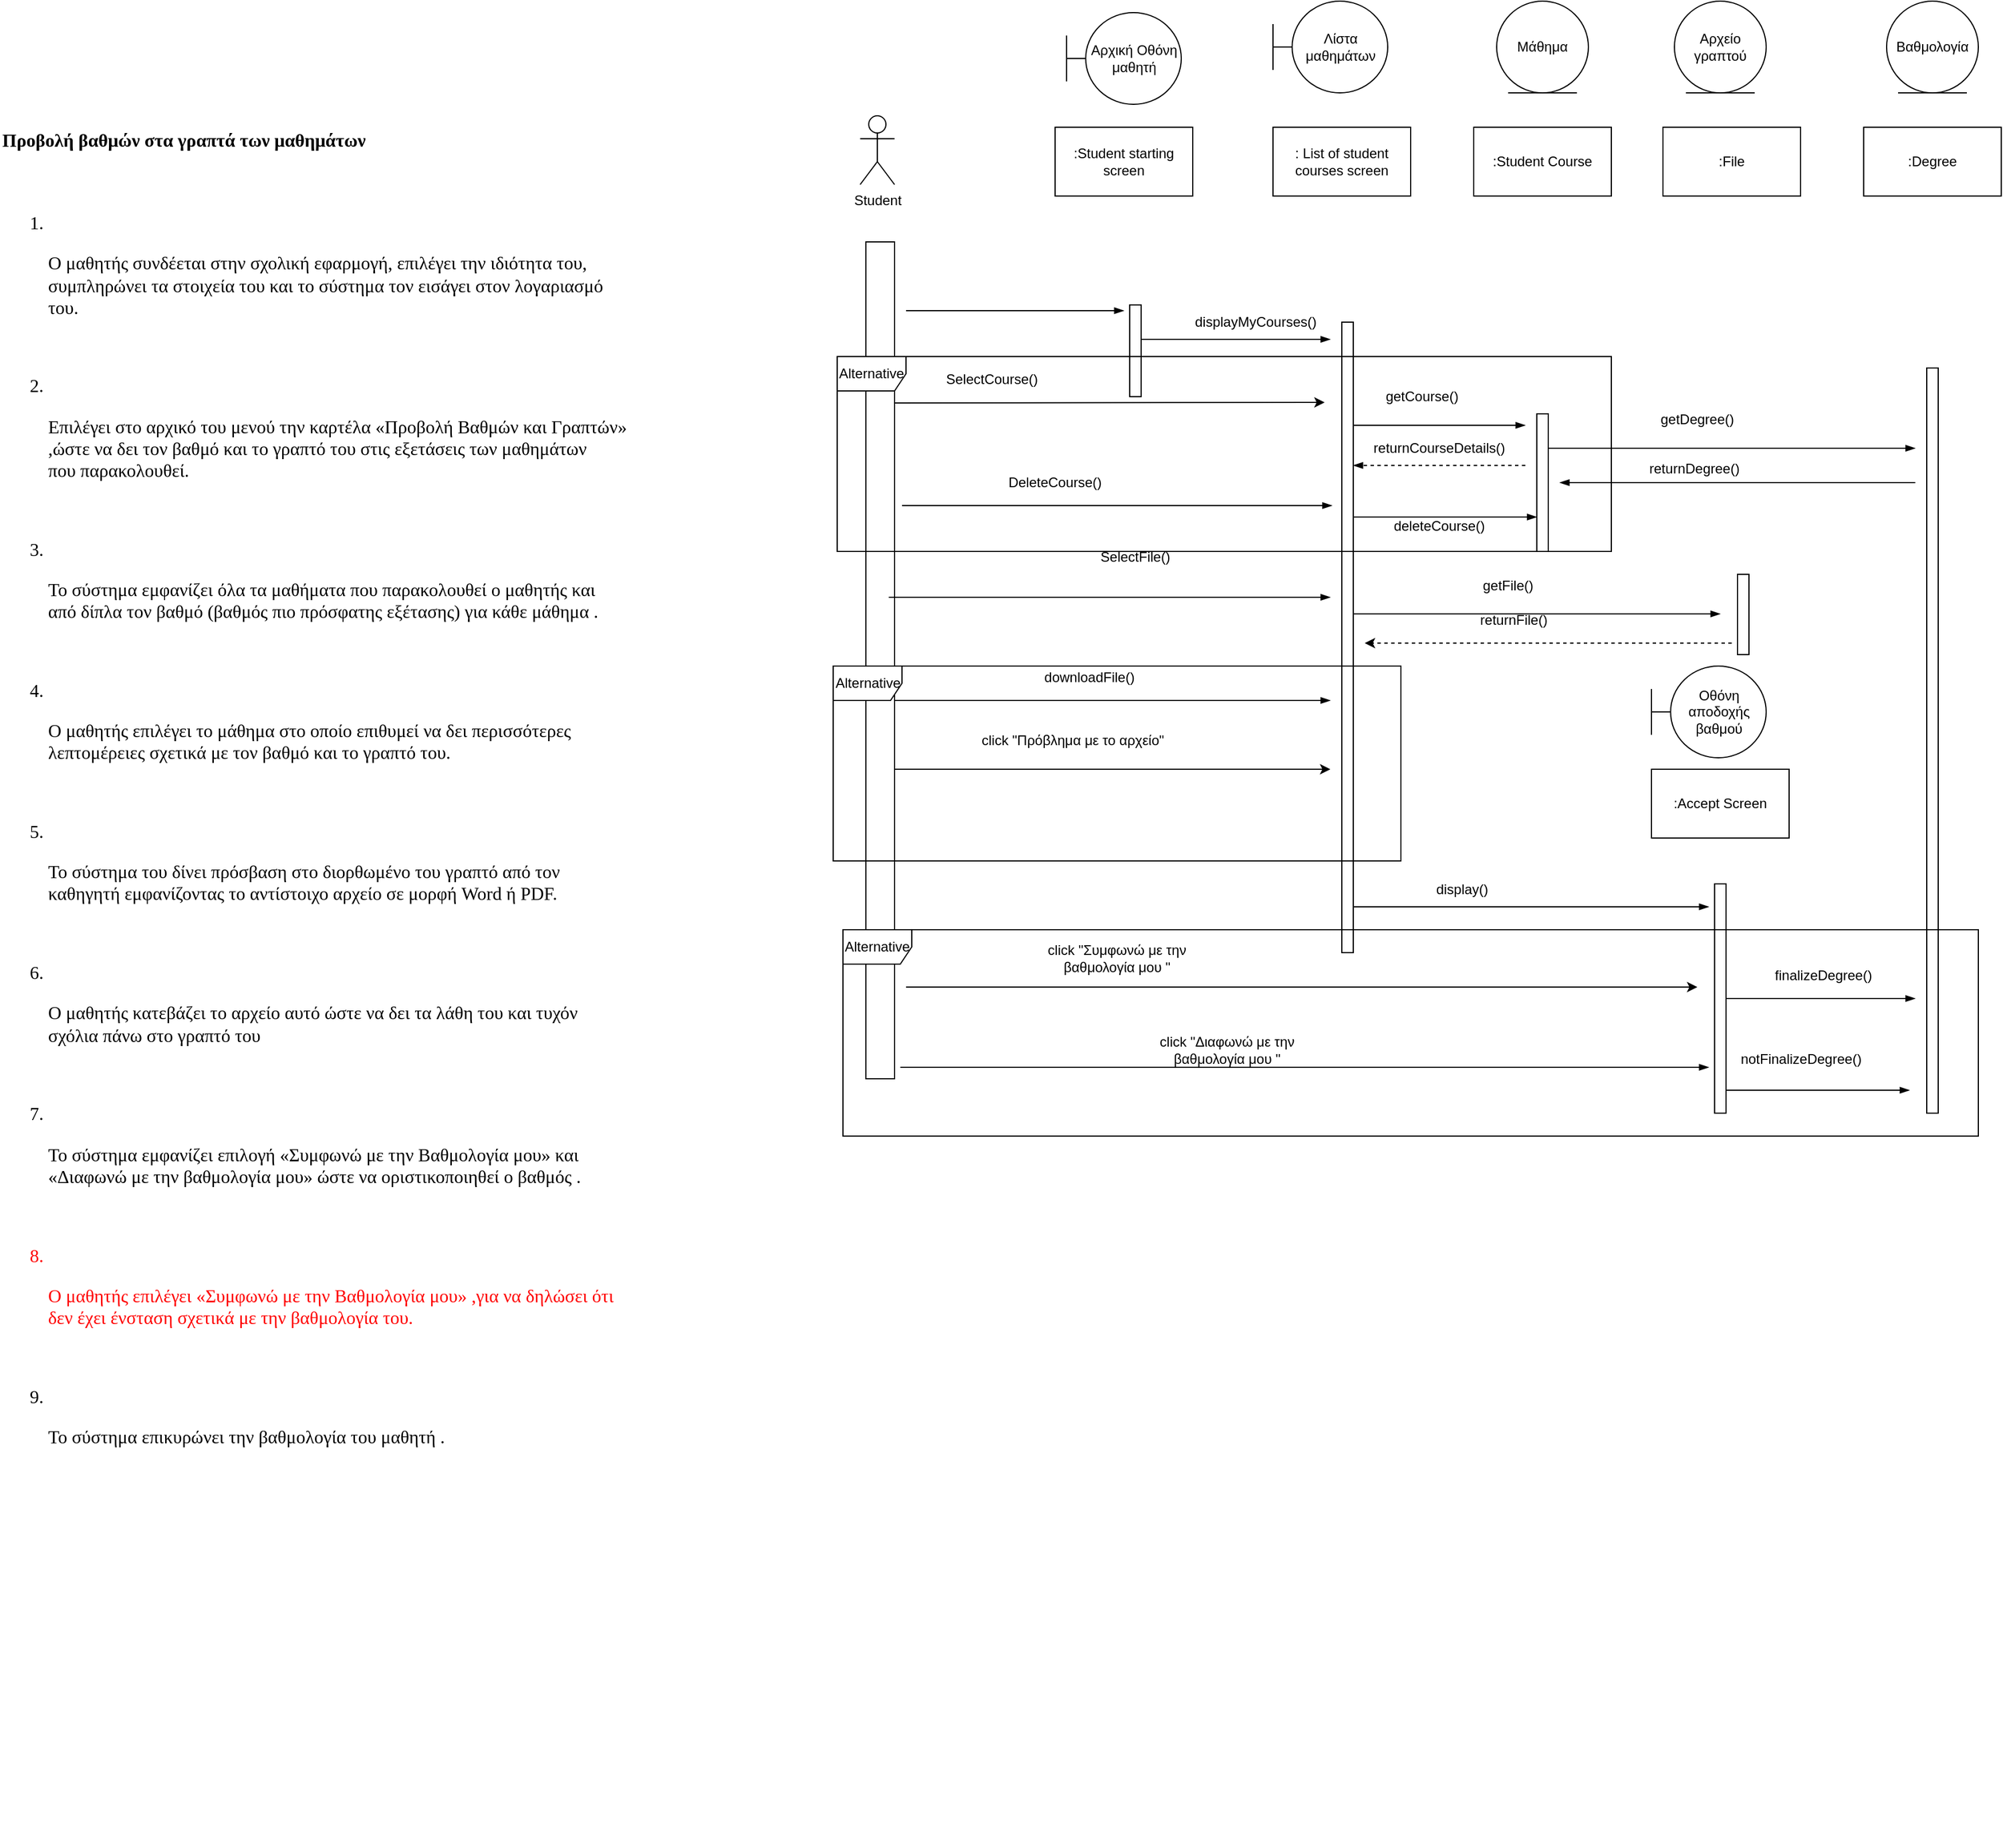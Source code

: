 <mxfile version="21.2.1" type="device">
  <diagram name="Page-1" id="2YBvvXClWsGukQMizWep">
    <mxGraphModel dx="2131" dy="835" grid="1" gridSize="10" guides="1" tooltips="1" connect="1" arrows="1" fold="1" page="1" pageScale="1" pageWidth="850" pageHeight="1100" math="0" shadow="0">
      <root>
        <mxCell id="0" />
        <mxCell id="1" parent="0" />
        <mxCell id="rct9ugMY_ZihxJc_UOlt-5" value="&lt;div title=&quot;Page 7&quot; class=&quot;page&quot;&gt;&#xa;			&lt;div class=&quot;layoutArea&quot;&gt;&#xa;				&lt;div class=&quot;column&quot;&gt;&#xa;					&lt;p&gt;&lt;span style=&quot;font-size: 12.0pt; font-family: &#39;Calibri&#39;; font-weight: 700&quot;&gt;Προβολή βαθμών στα γραπτά των μαθημάτων&#xa;&lt;/span&gt;&lt;/p&gt;&#xa;					&lt;ol style=&quot;list-style-type: decimal&quot;&gt;&#xa;						&lt;li style=&quot;font-size: 12.0pt; font-family: &#39;Calibri&#39;&quot;&gt;&#xa;							&lt;p&gt;&lt;span style=&quot;font-size: 12.0pt; font-family: &#39;Calibri&#39;&quot;&gt;Ο μαθητής συνδέεται στην σχολική εφαρμογή, επιλέγει την ιδιότητα του,&#xa;συμπληρώνει τα στοιχεία του και το σύστημα τον εισάγει στον λογαριασμό&#xa;του.&#xa;&lt;/span&gt;&lt;/p&gt;&#xa;						&lt;/li&gt;&#xa;						&lt;li style=&quot;font-size: 12.0pt; font-family: &#39;Calibri&#39;&quot;&gt;&#xa;							&lt;p&gt;&lt;span style=&quot;font-size: 12.0pt; font-family: &#39;Calibri&#39;&quot;&gt;Επιλέγει στο αρχικό του μενού την καρτέλα «Προβολή Βαθμών και Γραπτών»&#xa;,ώστε να δει τον βαθμό και το γραπτό του στις εξετάσεις των μαθημάτων&#xa;που παρακολουθεί.&#xa;&lt;/span&gt;&lt;/p&gt;&#xa;						&lt;/li&gt;&#xa;						&lt;li style=&quot;font-size: 12.0pt; font-family: &#39;Calibri&#39;&quot;&gt;&#xa;							&lt;p&gt;&lt;span style=&quot;font-size: 12.0pt; font-family: &#39;Calibri&#39;&quot;&gt;Το σύστημα εμφανίζει όλα τα μαθήματα που παρακολουθεί ο μαθητής και&#xa;από δίπλα τον βαθμό (βαθμός πιο πρόσφατης εξέτασης) για κάθε μάθημα .&#xa;&lt;/span&gt;&lt;/p&gt;&#xa;						&lt;/li&gt;&#xa;						&lt;li style=&quot;font-size: 12.0pt; font-family: &#39;Calibri&#39;&quot;&gt;&#xa;							&lt;p&gt;&lt;span style=&quot;font-size: 12.0pt; font-family: &#39;Calibri&#39;&quot;&gt;Ο μαθητής επιλέγει το μάθημα στο οποίο επιθυμεί να δει περισσότερες&#xa;λεπτομέρειες σχετικά με τον βαθμό και το γραπτό του.&#xa;&lt;/span&gt;&lt;/p&gt;&#xa;						&lt;/li&gt;&#xa;						&lt;li style=&quot;font-size: 12.0pt; font-family: &#39;Calibri&#39;&quot;&gt;&#xa;							&lt;p&gt;&lt;span style=&quot;font-size: 12.0pt; font-family: &#39;Calibri&#39;&quot;&gt;Το σύστημα του δίνει πρόσβαση στο διορθωμένο του γραπτό από τον&#xa;καθηγητή εμφανίζοντας το αντίστοιχο αρχείο σε μορφή Word ή PDF.&#xa;&lt;/span&gt;&lt;/p&gt;&#xa;						&lt;/li&gt;&#xa;						&lt;li style=&quot;font-size: 12.0pt; font-family: &#39;Calibri&#39;&quot;&gt;&#xa;							&lt;p&gt;&lt;span style=&quot;font-size: 12.0pt; font-family: &#39;Calibri&#39;&quot;&gt;Ο μαθητής κατεβάζει το αρχείο αυτό ώστε να δει τα λάθη του και τυχόν&#xa;σχόλια πάνω στο γραπτό του&#xa;&lt;/span&gt;&lt;/p&gt;&#xa;						&lt;/li&gt;&#xa;						&lt;li style=&quot;font-size: 12.0pt; font-family: &#39;Calibri&#39;&quot;&gt;&#xa;							&lt;p&gt;&lt;span style=&quot;font-size: 12.0pt; font-family: &#39;Calibri&#39;&quot;&gt;Το σύστημα εμφανίζει επιλογή «Συμφωνώ με την Βαθμολογία μου» και&#xa;«Διαφωνώ με την βαθμολογία μου» ώστε να οριστικοποιηθεί ο βαθμός .&#xa;&lt;/span&gt;&lt;/p&gt;&#xa;						&lt;/li&gt;&#xa;						&lt;li style=&quot;font-size: 12.0pt; font-family: &#39;Calibri&#39;; color: rgb(100.0%, 0.0%, 0.0%)&quot;&gt;&#xa;							&lt;p&gt;&lt;span style=&quot;font-size: 12.0pt; font-family: &#39;Calibri&#39;; color: rgb(100.0%, 0.0%, 0.0%)&quot;&gt;Ο μαθητής επιλέγει «Συμφωνώ με την Βαθμολογία μου» ,για να δηλώσει ότι&#xa;δεν έχει ένσταση σχετικά με την βαθμολογία του.&#xa;&lt;/span&gt;&lt;/p&gt;&#xa;						&lt;/li&gt;&#xa;						&lt;li style=&quot;font-size: 12.0pt; font-family: &#39;Calibri&#39;&quot;&gt;&#xa;							&lt;p&gt;&lt;span style=&quot;font-size: 12.0pt; font-family: &#39;Calibri&#39;&quot;&gt;Το σύστημα επικυρώνει την βαθμολογία του μαθητή .&#xa;&lt;/span&gt;&lt;/p&gt;&#xa;						&lt;/li&gt;&#xa;					&lt;/ol&gt;&#xa;				&lt;/div&gt;&#xa;			&lt;/div&gt;&#xa;		&lt;/div&gt;" style="text;whiteSpace=wrap;html=1;" vertex="1" parent="1">
          <mxGeometry x="-240" y="60" width="560" height="1560" as="geometry" />
        </mxCell>
        <mxCell id="rct9ugMY_ZihxJc_UOlt-6" value="Student" style="shape=umlActor;verticalLabelPosition=bottom;verticalAlign=top;html=1;" vertex="1" parent="1">
          <mxGeometry x="510" y="110" width="30" height="60" as="geometry" />
        </mxCell>
        <mxCell id="rct9ugMY_ZihxJc_UOlt-10" value="Αρχείο γραπτού" style="ellipse;shape=umlEntity;whiteSpace=wrap;html=1;" vertex="1" parent="1">
          <mxGeometry x="1220" y="10" width="80" height="80" as="geometry" />
        </mxCell>
        <mxCell id="rct9ugMY_ZihxJc_UOlt-11" value="Βαθμολογία" style="ellipse;shape=umlEntity;whiteSpace=wrap;html=1;" vertex="1" parent="1">
          <mxGeometry x="1405" y="10" width="80" height="80" as="geometry" />
        </mxCell>
        <mxCell id="rct9ugMY_ZihxJc_UOlt-14" value="" style="endArrow=classic;html=1;rounded=0;" edge="1" parent="1">
          <mxGeometry width="50" height="50" relative="1" as="geometry">
            <mxPoint x="540" y="360.5" as="sourcePoint" />
            <mxPoint x="915" y="360" as="targetPoint" />
            <Array as="points">
              <mxPoint x="915" y="360" />
            </Array>
          </mxGeometry>
        </mxCell>
        <mxCell id="rct9ugMY_ZihxJc_UOlt-15" value="SelectCourse()" style="text;html=1;strokeColor=none;fillColor=none;align=center;verticalAlign=middle;whiteSpace=wrap;rounded=0;" vertex="1" parent="1">
          <mxGeometry x="585" y="325" width="80" height="30" as="geometry" />
        </mxCell>
        <mxCell id="rct9ugMY_ZihxJc_UOlt-26" value="" style="html=1;points=[];perimeter=orthogonalPerimeter;outlineConnect=0;targetShapes=umlLifeline;portConstraint=eastwest;newEdgeStyle={&quot;edgeStyle&quot;:&quot;elbowEdgeStyle&quot;,&quot;elbow&quot;:&quot;vertical&quot;,&quot;curved&quot;:0,&quot;rounded&quot;:0};" vertex="1" parent="1">
          <mxGeometry x="515" y="220" width="25" height="730" as="geometry" />
        </mxCell>
        <mxCell id="rct9ugMY_ZihxJc_UOlt-29" value="" style="html=1;points=[];perimeter=orthogonalPerimeter;outlineConnect=0;targetShapes=umlLifeline;portConstraint=eastwest;newEdgeStyle={&quot;edgeStyle&quot;:&quot;elbowEdgeStyle&quot;,&quot;elbow&quot;:&quot;vertical&quot;,&quot;curved&quot;:0,&quot;rounded&quot;:0};" vertex="1" parent="1">
          <mxGeometry x="745" y="275" width="10" height="80" as="geometry" />
        </mxCell>
        <mxCell id="rct9ugMY_ZihxJc_UOlt-30" value="" style="edgeStyle=elbowEdgeStyle;fontSize=12;html=1;endArrow=blockThin;endFill=1;rounded=0;" edge="1" parent="1">
          <mxGeometry width="160" relative="1" as="geometry">
            <mxPoint x="550" y="280" as="sourcePoint" />
            <mxPoint x="740" y="280" as="targetPoint" />
          </mxGeometry>
        </mxCell>
        <mxCell id="rct9ugMY_ZihxJc_UOlt-32" value="" style="edgeStyle=elbowEdgeStyle;fontSize=12;html=1;endArrow=blockThin;endFill=1;rounded=0;" edge="1" parent="1">
          <mxGeometry width="160" relative="1" as="geometry">
            <mxPoint x="755" y="305" as="sourcePoint" />
            <mxPoint x="920" y="305" as="targetPoint" />
          </mxGeometry>
        </mxCell>
        <mxCell id="rct9ugMY_ZihxJc_UOlt-33" value="displayMyCourses()" style="text;html=1;strokeColor=none;fillColor=none;align=center;verticalAlign=middle;whiteSpace=wrap;rounded=0;" vertex="1" parent="1">
          <mxGeometry x="800" y="280" width="110" height="20" as="geometry" />
        </mxCell>
        <mxCell id="rct9ugMY_ZihxJc_UOlt-35" value="" style="html=1;points=[];perimeter=orthogonalPerimeter;outlineConnect=0;targetShapes=umlLifeline;portConstraint=eastwest;newEdgeStyle={&quot;edgeStyle&quot;:&quot;elbowEdgeStyle&quot;,&quot;elbow&quot;:&quot;vertical&quot;,&quot;curved&quot;:0,&quot;rounded&quot;:0};" vertex="1" parent="1">
          <mxGeometry x="930" y="290" width="10" height="550" as="geometry" />
        </mxCell>
        <mxCell id="rct9ugMY_ZihxJc_UOlt-36" value="" style="html=1;points=[];perimeter=orthogonalPerimeter;outlineConnect=0;targetShapes=umlLifeline;portConstraint=eastwest;newEdgeStyle={&quot;edgeStyle&quot;:&quot;elbowEdgeStyle&quot;,&quot;elbow&quot;:&quot;vertical&quot;,&quot;curved&quot;:0,&quot;rounded&quot;:0};" vertex="1" parent="1">
          <mxGeometry x="1100" y="370" width="10" height="120" as="geometry" />
        </mxCell>
        <mxCell id="rct9ugMY_ZihxJc_UOlt-42" value="" style="edgeStyle=elbowEdgeStyle;fontSize=12;html=1;endArrow=blockThin;endFill=1;rounded=0;" edge="1" parent="1">
          <mxGeometry width="160" relative="1" as="geometry">
            <mxPoint x="535" y="530" as="sourcePoint" />
            <mxPoint x="920" y="530" as="targetPoint" />
          </mxGeometry>
        </mxCell>
        <mxCell id="rct9ugMY_ZihxJc_UOlt-44" value="" style="html=1;points=[];perimeter=orthogonalPerimeter;outlineConnect=0;targetShapes=umlLifeline;portConstraint=eastwest;newEdgeStyle={&quot;edgeStyle&quot;:&quot;elbowEdgeStyle&quot;,&quot;elbow&quot;:&quot;vertical&quot;,&quot;curved&quot;:0,&quot;rounded&quot;:0};" vertex="1" parent="1">
          <mxGeometry x="1275" y="510" width="10" height="70" as="geometry" />
        </mxCell>
        <mxCell id="rct9ugMY_ZihxJc_UOlt-45" value="SelectFile()" style="text;html=1;strokeColor=none;fillColor=none;align=center;verticalAlign=middle;whiteSpace=wrap;rounded=0;" vertex="1" parent="1">
          <mxGeometry x="720" y="480" width="60" height="30" as="geometry" />
        </mxCell>
        <mxCell id="rct9ugMY_ZihxJc_UOlt-46" value="" style="endArrow=classic;html=1;rounded=0;dashed=1;" edge="1" parent="1">
          <mxGeometry width="50" height="50" relative="1" as="geometry">
            <mxPoint x="1270" y="570" as="sourcePoint" />
            <mxPoint x="950" y="570" as="targetPoint" />
          </mxGeometry>
        </mxCell>
        <mxCell id="rct9ugMY_ZihxJc_UOlt-47" value="downloadFile()" style="text;html=1;strokeColor=none;fillColor=none;align=center;verticalAlign=middle;whiteSpace=wrap;rounded=0;" vertex="1" parent="1">
          <mxGeometry x="665" y="590" width="90" height="20" as="geometry" />
        </mxCell>
        <mxCell id="rct9ugMY_ZihxJc_UOlt-62" value=":Student starting screen" style="rounded=0;whiteSpace=wrap;html=1;" vertex="1" parent="1">
          <mxGeometry x="680" y="120" width="120" height="60" as="geometry" />
        </mxCell>
        <mxCell id="rct9ugMY_ZihxJc_UOlt-64" value=": List of student courses screen" style="rounded=0;whiteSpace=wrap;html=1;" vertex="1" parent="1">
          <mxGeometry x="870" y="120" width="120" height="60" as="geometry" />
        </mxCell>
        <mxCell id="rct9ugMY_ZihxJc_UOlt-65" value=":Student Course" style="rounded=0;whiteSpace=wrap;html=1;" vertex="1" parent="1">
          <mxGeometry x="1045" y="120" width="120" height="60" as="geometry" />
        </mxCell>
        <mxCell id="rct9ugMY_ZihxJc_UOlt-66" value="Αρχική Οθόνη μαθητή" style="shape=umlBoundary;whiteSpace=wrap;html=1;" vertex="1" parent="1">
          <mxGeometry x="690" y="20" width="100" height="80" as="geometry" />
        </mxCell>
        <mxCell id="rct9ugMY_ZihxJc_UOlt-67" value="Λίστα μαθημάτων" style="shape=umlBoundary;whiteSpace=wrap;html=1;" vertex="1" parent="1">
          <mxGeometry x="870" y="10" width="100" height="80" as="geometry" />
        </mxCell>
        <mxCell id="rct9ugMY_ZihxJc_UOlt-68" value="Μάθημα" style="ellipse;shape=umlEntity;whiteSpace=wrap;html=1;" vertex="1" parent="1">
          <mxGeometry x="1065" y="10" width="80" height="80" as="geometry" />
        </mxCell>
        <mxCell id="rct9ugMY_ZihxJc_UOlt-69" value=":File" style="rounded=0;whiteSpace=wrap;html=1;" vertex="1" parent="1">
          <mxGeometry x="1210" y="120" width="120" height="60" as="geometry" />
        </mxCell>
        <mxCell id="rct9ugMY_ZihxJc_UOlt-70" value=":Degree" style="rounded=0;whiteSpace=wrap;html=1;" vertex="1" parent="1">
          <mxGeometry x="1385" y="120" width="120" height="60" as="geometry" />
        </mxCell>
        <mxCell id="rct9ugMY_ZihxJc_UOlt-71" value="" style="edgeStyle=elbowEdgeStyle;fontSize=12;html=1;endArrow=blockThin;endFill=1;rounded=0;" edge="1" parent="1">
          <mxGeometry width="160" relative="1" as="geometry">
            <mxPoint x="940" y="380" as="sourcePoint" />
            <mxPoint x="1090" y="380" as="targetPoint" />
          </mxGeometry>
        </mxCell>
        <mxCell id="rct9ugMY_ZihxJc_UOlt-74" value="getCourse()" style="text;html=1;strokeColor=none;fillColor=none;align=center;verticalAlign=middle;whiteSpace=wrap;rounded=0;" vertex="1" parent="1">
          <mxGeometry x="970" y="340" width="60" height="30" as="geometry" />
        </mxCell>
        <mxCell id="rct9ugMY_ZihxJc_UOlt-75" value="" style="edgeStyle=elbowEdgeStyle;fontSize=12;html=1;endArrow=blockThin;endFill=1;rounded=0;dashed=1;" edge="1" parent="1">
          <mxGeometry width="160" relative="1" as="geometry">
            <mxPoint x="1090" y="415" as="sourcePoint" />
            <mxPoint x="940" y="415" as="targetPoint" />
          </mxGeometry>
        </mxCell>
        <mxCell id="rct9ugMY_ZihxJc_UOlt-77" value="returnCourseDetails()" style="text;html=1;strokeColor=none;fillColor=none;align=center;verticalAlign=middle;whiteSpace=wrap;rounded=0;" vertex="1" parent="1">
          <mxGeometry x="960" y="390" width="110" height="20" as="geometry" />
        </mxCell>
        <mxCell id="rct9ugMY_ZihxJc_UOlt-78" value="" style="edgeStyle=elbowEdgeStyle;fontSize=12;html=1;endArrow=blockThin;endFill=1;rounded=0;" edge="1" parent="1">
          <mxGeometry width="160" relative="1" as="geometry">
            <mxPoint x="940" y="544.5" as="sourcePoint" />
            <mxPoint x="1260" y="544.5" as="targetPoint" />
          </mxGeometry>
        </mxCell>
        <mxCell id="rct9ugMY_ZihxJc_UOlt-79" value="getFile()" style="text;html=1;strokeColor=none;fillColor=none;align=center;verticalAlign=middle;whiteSpace=wrap;rounded=0;" vertex="1" parent="1">
          <mxGeometry x="1045" y="505" width="60" height="30" as="geometry" />
        </mxCell>
        <mxCell id="rct9ugMY_ZihxJc_UOlt-80" value="returnFile()" style="text;html=1;strokeColor=none;fillColor=none;align=center;verticalAlign=middle;whiteSpace=wrap;rounded=0;" vertex="1" parent="1">
          <mxGeometry x="1050" y="535" width="60" height="30" as="geometry" />
        </mxCell>
        <mxCell id="rct9ugMY_ZihxJc_UOlt-81" value="" style="edgeStyle=elbowEdgeStyle;fontSize=12;html=1;endArrow=blockThin;endFill=1;rounded=0;" edge="1" parent="1">
          <mxGeometry width="160" relative="1" as="geometry">
            <mxPoint x="540" y="620" as="sourcePoint" />
            <mxPoint x="920" y="620" as="targetPoint" />
          </mxGeometry>
        </mxCell>
        <mxCell id="rct9ugMY_ZihxJc_UOlt-82" value=":Accept Screen" style="rounded=0;whiteSpace=wrap;html=1;" vertex="1" parent="1">
          <mxGeometry x="1200" y="680" width="120" height="60" as="geometry" />
        </mxCell>
        <mxCell id="rct9ugMY_ZihxJc_UOlt-83" value="" style="edgeStyle=elbowEdgeStyle;fontSize=12;html=1;endArrow=blockThin;endFill=1;rounded=0;" edge="1" parent="1">
          <mxGeometry width="160" relative="1" as="geometry">
            <mxPoint x="940" y="800" as="sourcePoint" />
            <mxPoint x="1250" y="800" as="targetPoint" />
          </mxGeometry>
        </mxCell>
        <mxCell id="rct9ugMY_ZihxJc_UOlt-84" value="display()" style="text;html=1;strokeColor=none;fillColor=none;align=center;verticalAlign=middle;whiteSpace=wrap;rounded=0;" vertex="1" parent="1">
          <mxGeometry x="1005" y="770" width="60" height="30" as="geometry" />
        </mxCell>
        <mxCell id="rct9ugMY_ZihxJc_UOlt-85" value="Οθόνη αποδοχής βαθμού" style="shape=umlBoundary;whiteSpace=wrap;html=1;" vertex="1" parent="1">
          <mxGeometry x="1200" y="590" width="100" height="80" as="geometry" />
        </mxCell>
        <mxCell id="rct9ugMY_ZihxJc_UOlt-86" value="" style="html=1;points=[];perimeter=orthogonalPerimeter;outlineConnect=0;targetShapes=umlLifeline;portConstraint=eastwest;newEdgeStyle={&quot;edgeStyle&quot;:&quot;elbowEdgeStyle&quot;,&quot;elbow&quot;:&quot;vertical&quot;,&quot;curved&quot;:0,&quot;rounded&quot;:0};" vertex="1" parent="1">
          <mxGeometry x="1255" y="780" width="10" height="200" as="geometry" />
        </mxCell>
        <mxCell id="rct9ugMY_ZihxJc_UOlt-87" value="" style="html=1;points=[];perimeter=orthogonalPerimeter;outlineConnect=0;targetShapes=umlLifeline;portConstraint=eastwest;newEdgeStyle={&quot;edgeStyle&quot;:&quot;elbowEdgeStyle&quot;,&quot;elbow&quot;:&quot;vertical&quot;,&quot;curved&quot;:0,&quot;rounded&quot;:0};" vertex="1" parent="1">
          <mxGeometry x="1440" y="330" width="10" height="650" as="geometry" />
        </mxCell>
        <mxCell id="rct9ugMY_ZihxJc_UOlt-88" value="" style="edgeStyle=elbowEdgeStyle;fontSize=12;html=1;endArrow=blockThin;endFill=1;rounded=0;" edge="1" parent="1">
          <mxGeometry width="160" relative="1" as="geometry">
            <mxPoint x="1110" y="400" as="sourcePoint" />
            <mxPoint x="1430" y="400" as="targetPoint" />
          </mxGeometry>
        </mxCell>
        <mxCell id="rct9ugMY_ZihxJc_UOlt-89" value="getDegree()" style="text;html=1;strokeColor=none;fillColor=none;align=center;verticalAlign=middle;whiteSpace=wrap;rounded=0;" vertex="1" parent="1">
          <mxGeometry x="1210" y="360" width="60" height="30" as="geometry" />
        </mxCell>
        <mxCell id="rct9ugMY_ZihxJc_UOlt-90" value="" style="edgeStyle=elbowEdgeStyle;fontSize=12;html=1;endArrow=blockThin;endFill=1;rounded=0;" edge="1" parent="1">
          <mxGeometry width="160" relative="1" as="geometry">
            <mxPoint x="1430" y="430" as="sourcePoint" />
            <mxPoint x="1120" y="430" as="targetPoint" />
          </mxGeometry>
        </mxCell>
        <mxCell id="rct9ugMY_ZihxJc_UOlt-91" value="returnDegree()" style="text;html=1;strokeColor=none;fillColor=none;align=center;verticalAlign=middle;whiteSpace=wrap;rounded=0;" vertex="1" parent="1">
          <mxGeometry x="1195" y="405" width="85" height="25" as="geometry" />
        </mxCell>
        <mxCell id="rct9ugMY_ZihxJc_UOlt-93" value="" style="endArrow=classic;html=1;rounded=0;" edge="1" parent="1">
          <mxGeometry width="50" height="50" relative="1" as="geometry">
            <mxPoint x="550" y="870" as="sourcePoint" />
            <mxPoint x="1240" y="870" as="targetPoint" />
          </mxGeometry>
        </mxCell>
        <mxCell id="rct9ugMY_ZihxJc_UOlt-94" value="click &quot;Συμφωνώ με την βαθμολογία μου &quot;" style="text;html=1;strokeColor=none;fillColor=none;align=center;verticalAlign=middle;whiteSpace=wrap;rounded=0;" vertex="1" parent="1">
          <mxGeometry x="659" y="830" width="150" height="30" as="geometry" />
        </mxCell>
        <mxCell id="rct9ugMY_ZihxJc_UOlt-95" value="" style="edgeStyle=elbowEdgeStyle;fontSize=12;html=1;endArrow=blockThin;endFill=1;rounded=0;" edge="1" parent="1">
          <mxGeometry width="160" relative="1" as="geometry">
            <mxPoint x="1265" y="880" as="sourcePoint" />
            <mxPoint x="1430" y="880" as="targetPoint" />
          </mxGeometry>
        </mxCell>
        <mxCell id="rct9ugMY_ZihxJc_UOlt-97" value="finalizeDegree()" style="text;html=1;strokeColor=none;fillColor=none;align=center;verticalAlign=middle;whiteSpace=wrap;rounded=0;" vertex="1" parent="1">
          <mxGeometry x="1300" y="850" width="100" height="20" as="geometry" />
        </mxCell>
        <mxCell id="rct9ugMY_ZihxJc_UOlt-98" value="Alternative" style="shape=umlFrame;whiteSpace=wrap;html=1;pointerEvents=0;" vertex="1" parent="1">
          <mxGeometry x="495" y="820" width="990" height="180" as="geometry" />
        </mxCell>
        <mxCell id="rct9ugMY_ZihxJc_UOlt-102" value="" style="edgeStyle=elbowEdgeStyle;fontSize=12;html=1;endArrow=blockThin;endFill=1;rounded=0;" edge="1" parent="1">
          <mxGeometry width="160" relative="1" as="geometry">
            <mxPoint x="545" y="940" as="sourcePoint" />
            <mxPoint x="1250" y="940" as="targetPoint" />
          </mxGeometry>
        </mxCell>
        <mxCell id="rct9ugMY_ZihxJc_UOlt-104" value="click &quot;Διαφωνώ με την βαθμολογία μου &quot;" style="text;html=1;strokeColor=none;fillColor=none;align=center;verticalAlign=middle;whiteSpace=wrap;rounded=0;" vertex="1" parent="1">
          <mxGeometry x="755" y="910" width="150" height="30" as="geometry" />
        </mxCell>
        <mxCell id="rct9ugMY_ZihxJc_UOlt-105" value="" style="edgeStyle=elbowEdgeStyle;fontSize=12;html=1;endArrow=blockThin;endFill=1;rounded=0;" edge="1" parent="1">
          <mxGeometry width="160" relative="1" as="geometry">
            <mxPoint x="1265" y="960" as="sourcePoint" />
            <mxPoint x="1425" y="960" as="targetPoint" />
          </mxGeometry>
        </mxCell>
        <mxCell id="rct9ugMY_ZihxJc_UOlt-107" value="notFinalizeDegree()" style="text;html=1;align=center;verticalAlign=middle;resizable=0;points=[];autosize=1;strokeColor=none;fillColor=none;" vertex="1" parent="1">
          <mxGeometry x="1265" y="918" width="130" height="30" as="geometry" />
        </mxCell>
        <mxCell id="rct9ugMY_ZihxJc_UOlt-108" value="" style="endArrow=classic;html=1;rounded=0;" edge="1" parent="1">
          <mxGeometry width="50" height="50" relative="1" as="geometry">
            <mxPoint x="540" y="680" as="sourcePoint" />
            <mxPoint x="920" y="680" as="targetPoint" />
          </mxGeometry>
        </mxCell>
        <mxCell id="rct9ugMY_ZihxJc_UOlt-109" value="click &quot;Πρόβλημα με το αρχείο&quot;" style="text;html=1;align=center;verticalAlign=middle;resizable=0;points=[];autosize=1;strokeColor=none;fillColor=none;" vertex="1" parent="1">
          <mxGeometry x="600" y="640" width="190" height="30" as="geometry" />
        </mxCell>
        <mxCell id="rct9ugMY_ZihxJc_UOlt-112" value="Alternative" style="shape=umlFrame;whiteSpace=wrap;html=1;pointerEvents=0;" vertex="1" parent="1">
          <mxGeometry x="486.5" y="590" width="495" height="170" as="geometry" />
        </mxCell>
        <mxCell id="rct9ugMY_ZihxJc_UOlt-115" value="" style="edgeStyle=elbowEdgeStyle;fontSize=12;html=1;endArrow=blockThin;endFill=1;rounded=0;" edge="1" parent="1">
          <mxGeometry width="160" relative="1" as="geometry">
            <mxPoint x="546.5" y="450" as="sourcePoint" />
            <mxPoint x="921.5" y="450" as="targetPoint" />
          </mxGeometry>
        </mxCell>
        <mxCell id="rct9ugMY_ZihxJc_UOlt-116" value="DeleteCourse()" style="text;html=1;strokeColor=none;fillColor=none;align=center;verticalAlign=middle;whiteSpace=wrap;rounded=0;" vertex="1" parent="1">
          <mxGeometry x="640" y="415" width="80" height="30" as="geometry" />
        </mxCell>
        <mxCell id="rct9ugMY_ZihxJc_UOlt-119" value="" style="edgeStyle=elbowEdgeStyle;fontSize=12;html=1;endArrow=blockThin;endFill=1;rounded=0;" edge="1" parent="1">
          <mxGeometry width="160" relative="1" as="geometry">
            <mxPoint x="940" y="460" as="sourcePoint" />
            <mxPoint x="1100" y="460" as="targetPoint" />
          </mxGeometry>
        </mxCell>
        <mxCell id="rct9ugMY_ZihxJc_UOlt-120" value="deleteCourse()" style="text;html=1;strokeColor=none;fillColor=none;align=center;verticalAlign=middle;whiteSpace=wrap;rounded=0;" vertex="1" parent="1">
          <mxGeometry x="970" y="455" width="90" height="25" as="geometry" />
        </mxCell>
        <mxCell id="rct9ugMY_ZihxJc_UOlt-121" value="Alternative" style="shape=umlFrame;whiteSpace=wrap;html=1;pointerEvents=0;" vertex="1" parent="1">
          <mxGeometry x="490" y="320" width="675" height="170" as="geometry" />
        </mxCell>
      </root>
    </mxGraphModel>
  </diagram>
</mxfile>
